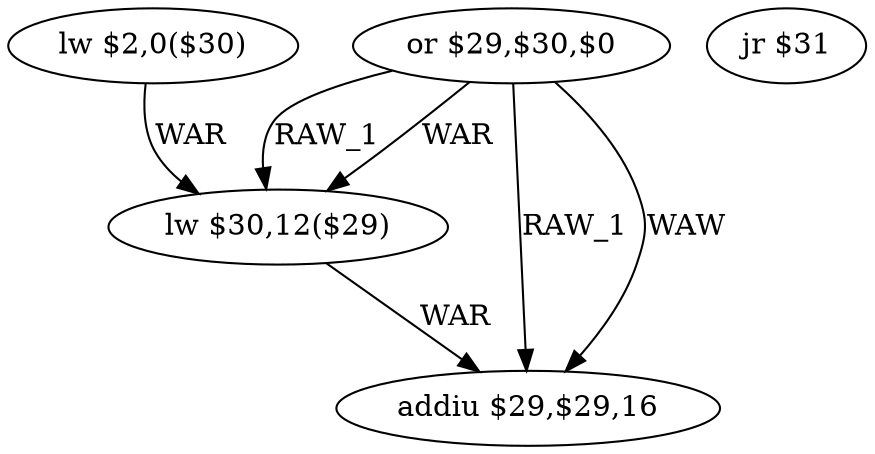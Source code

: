 digraph G1 {
node [shape = ellipse];
i0 [label = "lw $2,0($30)"] ;
i0 ->  i2 [label= "WAR"];
i2 [label = "lw $30,12($29)"] ;
i2 ->  i3 [label= "WAR"];
i3 [label = "addiu $29,$29,16"] ;
i1 [label = "or $29,$30,$0"] ;
i1 ->  i2 [label= "RAW_1"];
i1 ->  i3 [label= "RAW_1"];
i1 ->  i3 [label= "WAW"];
i1 ->  i2 [label= "WAR"];
i4 [label = "jr $31"] ;
}
